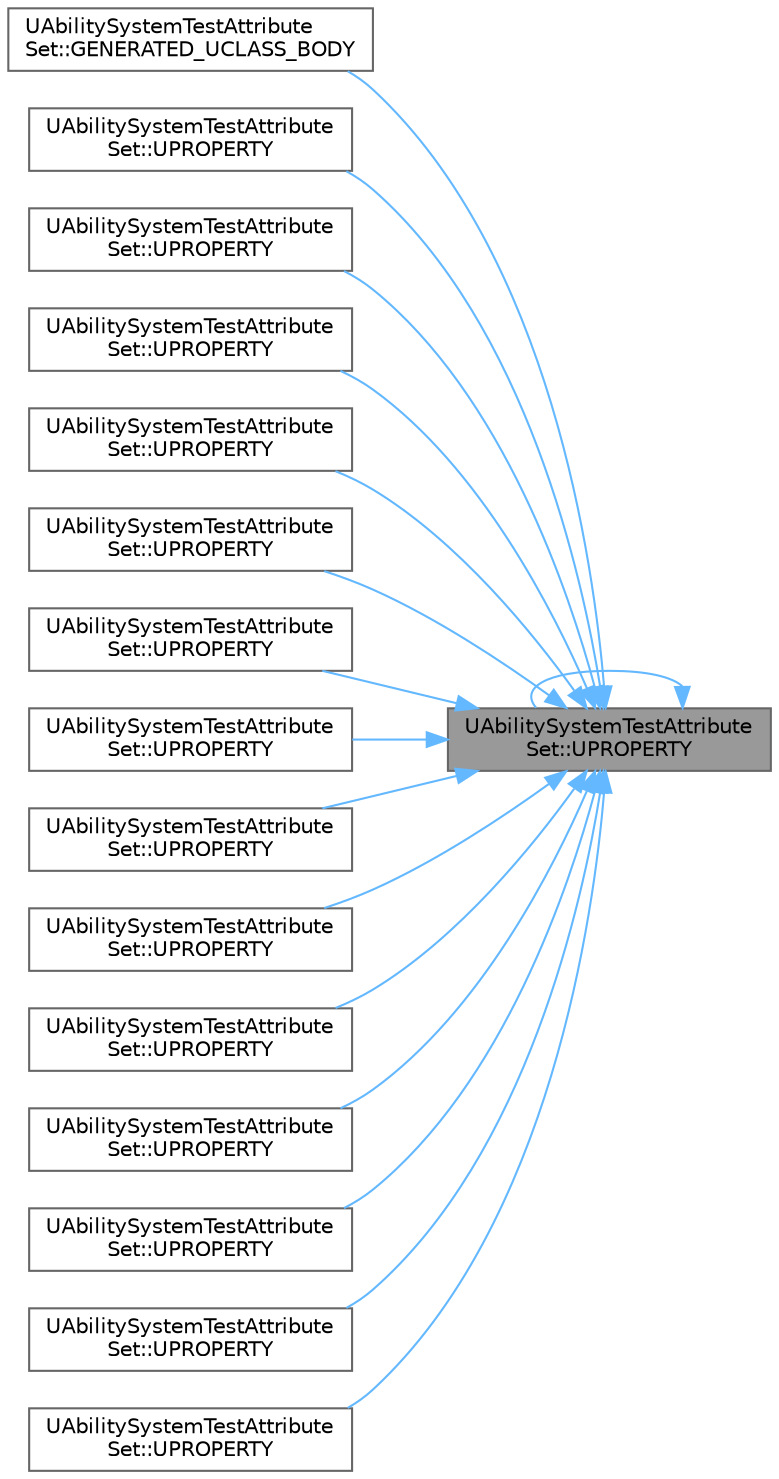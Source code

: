 digraph "UAbilitySystemTestAttributeSet::UPROPERTY"
{
 // INTERACTIVE_SVG=YES
 // LATEX_PDF_SIZE
  bgcolor="transparent";
  edge [fontname=Helvetica,fontsize=10,labelfontname=Helvetica,labelfontsize=10];
  node [fontname=Helvetica,fontsize=10,shape=box,height=0.2,width=0.4];
  rankdir="RL";
  Node1 [id="Node000001",label="UAbilitySystemTestAttribute\lSet::UPROPERTY",height=0.2,width=0.4,color="gray40", fillcolor="grey60", style="filled", fontcolor="black",tooltip=" "];
  Node1 -> Node2 [id="edge1_Node000001_Node000002",dir="back",color="steelblue1",style="solid",tooltip=" "];
  Node2 [id="Node000002",label="UAbilitySystemTestAttribute\lSet::GENERATED_UCLASS_BODY",height=0.2,width=0.4,color="grey40", fillcolor="white", style="filled",URL="$d0/d65/classUAbilitySystemTestAttributeSet.html#a82bf810654886b7274974cda12427cdb",tooltip="NOTE ON MUTABLE: This is only done so that UAbilitySystemTestAttributeSet can be initialized directly..."];
  Node1 -> Node3 [id="edge2_Node000001_Node000003",dir="back",color="steelblue1",style="solid",tooltip=" "];
  Node3 [id="Node000003",label="UAbilitySystemTestAttribute\lSet::UPROPERTY",height=0.2,width=0.4,color="grey40", fillcolor="white", style="filled",URL="$d0/d65/classUAbilitySystemTestAttributeSet.html#a0474a4ba4d9f0c70a888a001f5de1dbd",tooltip=" "];
  Node1 -> Node4 [id="edge3_Node000001_Node000004",dir="back",color="steelblue1",style="solid",tooltip=" "];
  Node4 [id="Node000004",label="UAbilitySystemTestAttribute\lSet::UPROPERTY",height=0.2,width=0.4,color="grey40", fillcolor="white", style="filled",URL="$d0/d65/classUAbilitySystemTestAttributeSet.html#aa7e39700f0c7d2f248cef8c73069a84b",tooltip=" "];
  Node1 -> Node5 [id="edge4_Node000001_Node000005",dir="back",color="steelblue1",style="solid",tooltip=" "];
  Node5 [id="Node000005",label="UAbilitySystemTestAttribute\lSet::UPROPERTY",height=0.2,width=0.4,color="grey40", fillcolor="white", style="filled",URL="$d0/d65/classUAbilitySystemTestAttributeSet.html#a291b1f6c4d0c3724114c672197c55bb8",tooltip=" "];
  Node1 -> Node6 [id="edge5_Node000001_Node000006",dir="back",color="steelblue1",style="solid",tooltip=" "];
  Node6 [id="Node000006",label="UAbilitySystemTestAttribute\lSet::UPROPERTY",height=0.2,width=0.4,color="grey40", fillcolor="white", style="filled",URL="$d0/d65/classUAbilitySystemTestAttributeSet.html#adede936faa53cd6a2d738b45d4051925",tooltip=" "];
  Node1 -> Node7 [id="edge6_Node000001_Node000007",dir="back",color="steelblue1",style="solid",tooltip=" "];
  Node7 [id="Node000007",label="UAbilitySystemTestAttribute\lSet::UPROPERTY",height=0.2,width=0.4,color="grey40", fillcolor="white", style="filled",URL="$d0/d65/classUAbilitySystemTestAttributeSet.html#a4a1e87187beb586fe3f7231c8c236432",tooltip="This Damage is just used for applying negative health mods."];
  Node1 -> Node8 [id="edge7_Node000001_Node000008",dir="back",color="steelblue1",style="solid",tooltip=" "];
  Node8 [id="Node000008",label="UAbilitySystemTestAttribute\lSet::UPROPERTY",height=0.2,width=0.4,color="grey40", fillcolor="white", style="filled",URL="$d0/d65/classUAbilitySystemTestAttributeSet.html#a946a26e1a12a300af72528afbb519422",tooltip=" "];
  Node1 -> Node9 [id="edge8_Node000001_Node000009",dir="back",color="steelblue1",style="solid",tooltip=" "];
  Node9 [id="Node000009",label="UAbilitySystemTestAttribute\lSet::UPROPERTY",height=0.2,width=0.4,color="grey40", fillcolor="white", style="filled",URL="$d0/d65/classUAbilitySystemTestAttributeSet.html#a2d66cd30252509ba52cd53689022d296",tooltip=" "];
  Node1 -> Node10 [id="edge9_Node000001_Node000010",dir="back",color="steelblue1",style="solid",tooltip=" "];
  Node10 [id="Node000010",label="UAbilitySystemTestAttribute\lSet::UPROPERTY",height=0.2,width=0.4,color="grey40", fillcolor="white", style="filled",URL="$d0/d65/classUAbilitySystemTestAttributeSet.html#a4bdbc66f381b8c3756320be19d39f3d4",tooltip=" "];
  Node1 -> Node11 [id="edge10_Node000001_Node000011",dir="back",color="steelblue1",style="solid",tooltip=" "];
  Node11 [id="Node000011",label="UAbilitySystemTestAttribute\lSet::UPROPERTY",height=0.2,width=0.4,color="grey40", fillcolor="white", style="filled",URL="$d0/d65/classUAbilitySystemTestAttributeSet.html#aeb4141f8472ced4bab36a3c015854a4f",tooltip=" "];
  Node1 -> Node12 [id="edge11_Node000001_Node000012",dir="back",color="steelblue1",style="solid",tooltip=" "];
  Node12 [id="Node000012",label="UAbilitySystemTestAttribute\lSet::UPROPERTY",height=0.2,width=0.4,color="grey40", fillcolor="white", style="filled",URL="$d0/d65/classUAbilitySystemTestAttributeSet.html#a4d0971b237e2f110ca346c410dfa2859",tooltip="This Attribute is the actual physical damage for this actor."];
  Node1 -> Node13 [id="edge12_Node000001_Node000013",dir="back",color="steelblue1",style="solid",tooltip=" "];
  Node13 [id="Node000013",label="UAbilitySystemTestAttribute\lSet::UPROPERTY",height=0.2,width=0.4,color="grey40", fillcolor="white", style="filled",URL="$d0/d65/classUAbilitySystemTestAttributeSet.html#afe585f061e38237b026f842d5fc93067",tooltip="This Attribute is the actual spell damage for this actor."];
  Node1 -> Node14 [id="edge13_Node000001_Node000014",dir="back",color="steelblue1",style="solid",tooltip=" "];
  Node14 [id="Node000014",label="UAbilitySystemTestAttribute\lSet::UPROPERTY",height=0.2,width=0.4,color="grey40", fillcolor="white", style="filled",URL="$d0/d65/classUAbilitySystemTestAttributeSet.html#aee184150d0fdf109cd9bf868e6cd5b06",tooltip=" "];
  Node1 -> Node15 [id="edge14_Node000001_Node000015",dir="back",color="steelblue1",style="solid",tooltip=" "];
  Node15 [id="Node000015",label="UAbilitySystemTestAttribute\lSet::UPROPERTY",height=0.2,width=0.4,color="grey40", fillcolor="white", style="filled",URL="$d0/d65/classUAbilitySystemTestAttributeSet.html#a648ae20df935a08806c1d60aa366ff5b",tooltip=" "];
  Node1 -> Node16 [id="edge15_Node000001_Node000016",dir="back",color="steelblue1",style="solid",tooltip=" "];
  Node16 [id="Node000016",label="UAbilitySystemTestAttribute\lSet::UPROPERTY",height=0.2,width=0.4,color="grey40", fillcolor="white", style="filled",URL="$d0/d65/classUAbilitySystemTestAttributeSet.html#a5bfecb6611bebdcce3957b1aef0e9cf9",tooltip=" "];
  Node1 -> Node1 [id="edge16_Node000001_Node000001",dir="back",color="steelblue1",style="solid",tooltip=" "];
}

